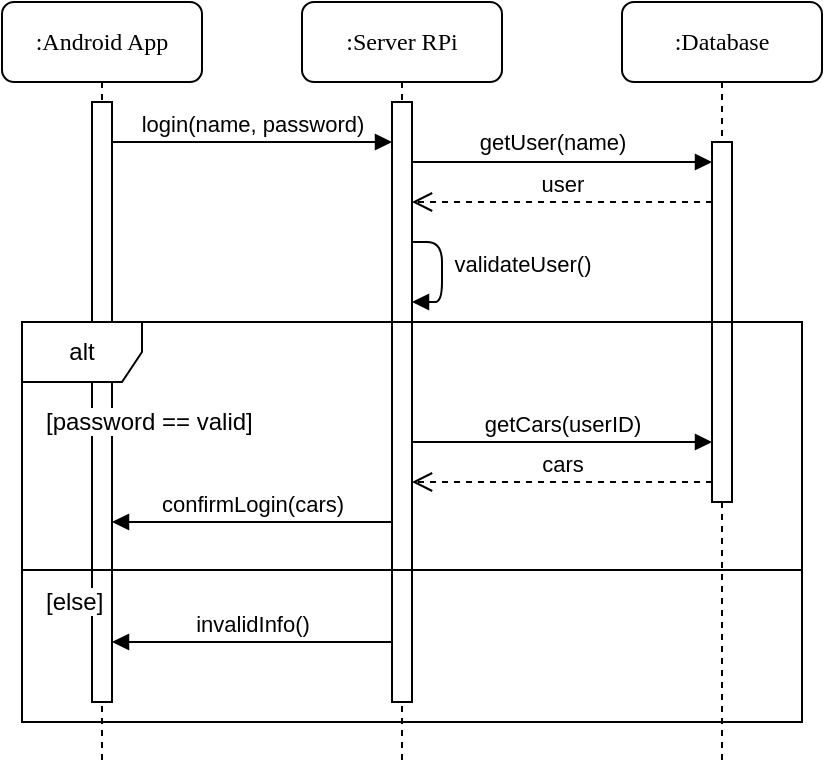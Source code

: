<mxfile version="12.1.8" pages="1"><diagram id="C0377f7lJkpHm_13Ajem" name="Page-1"><mxGraphModel dx="772" dy="509" grid="1" gridSize="10" guides="1" tooltips="1" connect="1" arrows="1" fold="1" page="1" pageScale="1" pageWidth="850" pageHeight="1100" math="0" shadow="0"><root><mxCell id="0"/><mxCell id="1" parent="0"/><mxCell id="aCyrxBg_Qmg60HjZarM2-1" value=":Server RPi" style="shape=umlLifeline;perimeter=lifelinePerimeter;whiteSpace=wrap;html=1;container=1;collapsible=0;recursiveResize=0;outlineConnect=0;rounded=1;shadow=0;comic=0;labelBackgroundColor=none;strokeColor=#000000;strokeWidth=1;fillColor=#FFFFFF;fontFamily=Verdana;fontSize=12;fontColor=#000000;align=center;" parent="1" vertex="1"><mxGeometry x="370" y="130" width="100" height="380" as="geometry"/></mxCell><mxCell id="aCyrxBg_Qmg60HjZarM2-2" value="" style="html=1;points=[];perimeter=orthogonalPerimeter;rounded=0;shadow=0;comic=0;labelBackgroundColor=none;strokeColor=#000000;strokeWidth=1;fillColor=#FFFFFF;fontFamily=Verdana;fontSize=12;fontColor=#000000;align=center;labelBorderColor=none;" parent="aCyrxBg_Qmg60HjZarM2-1" vertex="1"><mxGeometry x="45" y="50" width="10" height="300" as="geometry"/></mxCell><mxCell id="aCyrxBg_Qmg60HjZarM2-15" value="validateUser()" style="html=1;verticalAlign=bottom;endArrow=block;fontFamily=Helvetica;fontSize=11;" parent="aCyrxBg_Qmg60HjZarM2-1" source="aCyrxBg_Qmg60HjZarM2-2" target="aCyrxBg_Qmg60HjZarM2-2" edge="1"><mxGeometry x="0.167" y="40" width="80" relative="1" as="geometry"><mxPoint x="-190" y="250" as="sourcePoint"/><mxPoint x="-110" y="250" as="targetPoint"/><Array as="points"><mxPoint x="70" y="120"/><mxPoint x="70" y="150"/></Array><mxPoint as="offset"/></mxGeometry></mxCell><mxCell id="aCyrxBg_Qmg60HjZarM2-3" value=":Android App" style="shape=umlLifeline;perimeter=lifelinePerimeter;whiteSpace=wrap;html=1;container=1;collapsible=0;recursiveResize=0;outlineConnect=0;rounded=1;shadow=0;comic=0;labelBackgroundColor=none;strokeColor=#000000;strokeWidth=1;fillColor=#FFFFFF;fontFamily=Verdana;fontSize=12;fontColor=#000000;align=center;" parent="1" vertex="1"><mxGeometry x="220" y="130" width="100" height="380" as="geometry"/></mxCell><mxCell id="aCyrxBg_Qmg60HjZarM2-4" value="" style="html=1;points=[];perimeter=orthogonalPerimeter;rounded=0;shadow=0;comic=0;labelBackgroundColor=none;strokeColor=#000000;strokeWidth=1;fillColor=#FFFFFF;fontFamily=Verdana;fontSize=12;fontColor=#000000;align=center;" parent="aCyrxBg_Qmg60HjZarM2-3" vertex="1"><mxGeometry x="45" y="50" width="10" height="300" as="geometry"/></mxCell><mxCell id="aCyrxBg_Qmg60HjZarM2-5" value="login(name, password)" style="html=1;verticalAlign=bottom;endArrow=block;labelBackgroundColor=none;fontFamily=Helvetica;fontSize=11;edgeStyle=elbowEdgeStyle;elbow=vertical;" parent="1" source="aCyrxBg_Qmg60HjZarM2-4" target="aCyrxBg_Qmg60HjZarM2-2" edge="1"><mxGeometry relative="1" as="geometry"><mxPoint x="350" y="240" as="sourcePoint"/><Array as="points"><mxPoint x="390" y="200"/></Array></mxGeometry></mxCell><mxCell id="aCyrxBg_Qmg60HjZarM2-8" value=":Database" style="shape=umlLifeline;perimeter=lifelinePerimeter;whiteSpace=wrap;html=1;container=1;collapsible=0;recursiveResize=0;outlineConnect=0;rounded=1;shadow=0;comic=0;labelBackgroundColor=none;strokeColor=#000000;strokeWidth=1;fillColor=#FFFFFF;fontFamily=Verdana;fontSize=12;fontColor=#000000;align=center;" parent="1" vertex="1"><mxGeometry x="530" y="130" width="100" height="380" as="geometry"/></mxCell><mxCell id="aCyrxBg_Qmg60HjZarM2-9" value="" style="html=1;points=[];perimeter=orthogonalPerimeter;rounded=0;shadow=0;comic=0;labelBackgroundColor=none;strokeColor=#000000;strokeWidth=1;fillColor=#FFFFFF;fontFamily=Helvetica;fontSize=11;fontColor=#000000;align=center;" parent="aCyrxBg_Qmg60HjZarM2-8" vertex="1"><mxGeometry x="45" y="70" width="10" height="180" as="geometry"/></mxCell><mxCell id="aCyrxBg_Qmg60HjZarM2-10" value="" style="edgeStyle=none;rounded=0;orthogonalLoop=1;jettySize=auto;html=1;endArrow=block;endFill=1;fontSize=11;fontFamily=Helvetica;" parent="1" source="aCyrxBg_Qmg60HjZarM2-2" target="aCyrxBg_Qmg60HjZarM2-9" edge="1"><mxGeometry relative="1" as="geometry"><mxPoint x="425" y="273.9" as="sourcePoint"/><mxPoint x="584.57" y="273.9" as="targetPoint"/><Array as="points"><mxPoint x="460" y="210"/></Array></mxGeometry></mxCell><mxCell id="aCyrxBg_Qmg60HjZarM2-12" value="getUser(name)" style="text;html=1;resizable=0;points=[];align=center;verticalAlign=middle;labelBackgroundColor=#ffffff;fontSize=11;fontFamily=Helvetica;" parent="aCyrxBg_Qmg60HjZarM2-10" vertex="1" connectable="0"><mxGeometry x="-0.033" relative="1" as="geometry"><mxPoint x="-3" y="-10" as="offset"/></mxGeometry></mxCell><mxCell id="aCyrxBg_Qmg60HjZarM2-13" value="user" style="html=1;verticalAlign=bottom;endArrow=open;dashed=1;endSize=8;fontSize=11;fontFamily=Helvetica;" parent="1" source="aCyrxBg_Qmg60HjZarM2-9" target="aCyrxBg_Qmg60HjZarM2-2" edge="1"><mxGeometry relative="1" as="geometry"><mxPoint x="230" y="380" as="sourcePoint"/><mxPoint x="150" y="380" as="targetPoint"/><Array as="points"><mxPoint x="470" y="230"/></Array></mxGeometry></mxCell><mxCell id="aCyrxBg_Qmg60HjZarM2-16" value="getCars(userID)" style="html=1;verticalAlign=bottom;endArrow=block;fontFamily=Helvetica;fontSize=11;" parent="1" source="aCyrxBg_Qmg60HjZarM2-2" target="aCyrxBg_Qmg60HjZarM2-9" edge="1"><mxGeometry x="0.267" y="-20" width="80" relative="1" as="geometry"><mxPoint x="180" y="390" as="sourcePoint"/><mxPoint x="260" y="390" as="targetPoint"/><Array as="points"><mxPoint x="500" y="350"/></Array><mxPoint x="-20" y="-20" as="offset"/></mxGeometry></mxCell><mxCell id="aCyrxBg_Qmg60HjZarM2-17" value="cars" style="html=1;verticalAlign=bottom;endArrow=open;dashed=1;endSize=8;fontFamily=Helvetica;fontSize=11;" parent="1" source="aCyrxBg_Qmg60HjZarM2-9" target="aCyrxBg_Qmg60HjZarM2-2" edge="1"><mxGeometry relative="1" as="geometry"><mxPoint x="260" y="390" as="sourcePoint"/><mxPoint x="180" y="390" as="targetPoint"/><Array as="points"><mxPoint x="500" y="370"/></Array></mxGeometry></mxCell><mxCell id="aCyrxBg_Qmg60HjZarM2-20" value="confirmLogin(cars)" style="html=1;verticalAlign=bottom;endArrow=block;fontFamily=Helvetica;fontSize=11;" parent="1" source="aCyrxBg_Qmg60HjZarM2-2" target="aCyrxBg_Qmg60HjZarM2-4" edge="1"><mxGeometry width="80" relative="1" as="geometry"><mxPoint x="180" y="430" as="sourcePoint"/><mxPoint x="260" y="430" as="targetPoint"/><Array as="points"><mxPoint x="350" y="390"/></Array></mxGeometry></mxCell><mxCell id="fiVar0KFLvSZ8zQN-e-3-4" value="invalidInfo()" style="html=1;verticalAlign=bottom;endArrow=block;" edge="1" parent="1" source="aCyrxBg_Qmg60HjZarM2-2" target="aCyrxBg_Qmg60HjZarM2-4"><mxGeometry width="80" relative="1" as="geometry"><mxPoint x="220" y="550" as="sourcePoint"/><mxPoint x="300" y="550" as="targetPoint"/><Array as="points"><mxPoint x="340" y="450"/></Array></mxGeometry></mxCell><mxCell id="fiVar0KFLvSZ8zQN-e-3-3" value="" style="group;labelBorderColor=#000000;" vertex="1" connectable="0" parent="1"><mxGeometry x="230" y="290" width="390" height="200" as="geometry"/></mxCell><mxCell id="fiVar0KFLvSZ8zQN-e-3-1" value="alt" style="shape=umlFrame;whiteSpace=wrap;html=1;" vertex="1" parent="fiVar0KFLvSZ8zQN-e-3-3"><mxGeometry width="390" height="200" as="geometry"/></mxCell><mxCell id="fiVar0KFLvSZ8zQN-e-3-2" value="[password == valid]" style="text;html=1;resizable=0;points=[];autosize=1;align=left;verticalAlign=top;spacingTop=-4;labelBackgroundColor=#ffffff;" vertex="1" parent="fiVar0KFLvSZ8zQN-e-3-3"><mxGeometry x="10" y="40" width="120" height="20" as="geometry"/></mxCell><mxCell id="fiVar0KFLvSZ8zQN-e-3-5" value="" style="line;strokeWidth=1;fillColor=none;align=left;verticalAlign=middle;spacingTop=-1;spacingLeft=3;spacingRight=3;rotatable=0;labelPosition=right;points=[];portConstraint=eastwest;" vertex="1" parent="fiVar0KFLvSZ8zQN-e-3-3"><mxGeometry y="120" width="390" height="8" as="geometry"/></mxCell><mxCell id="fiVar0KFLvSZ8zQN-e-3-6" value="[else]" style="text;html=1;resizable=0;points=[];autosize=1;align=left;verticalAlign=top;spacingTop=-4;labelBackgroundColor=#ffffff;" vertex="1" parent="fiVar0KFLvSZ8zQN-e-3-3"><mxGeometry x="10" y="130" width="40" height="20" as="geometry"/></mxCell></root></mxGraphModel></diagram></mxfile>